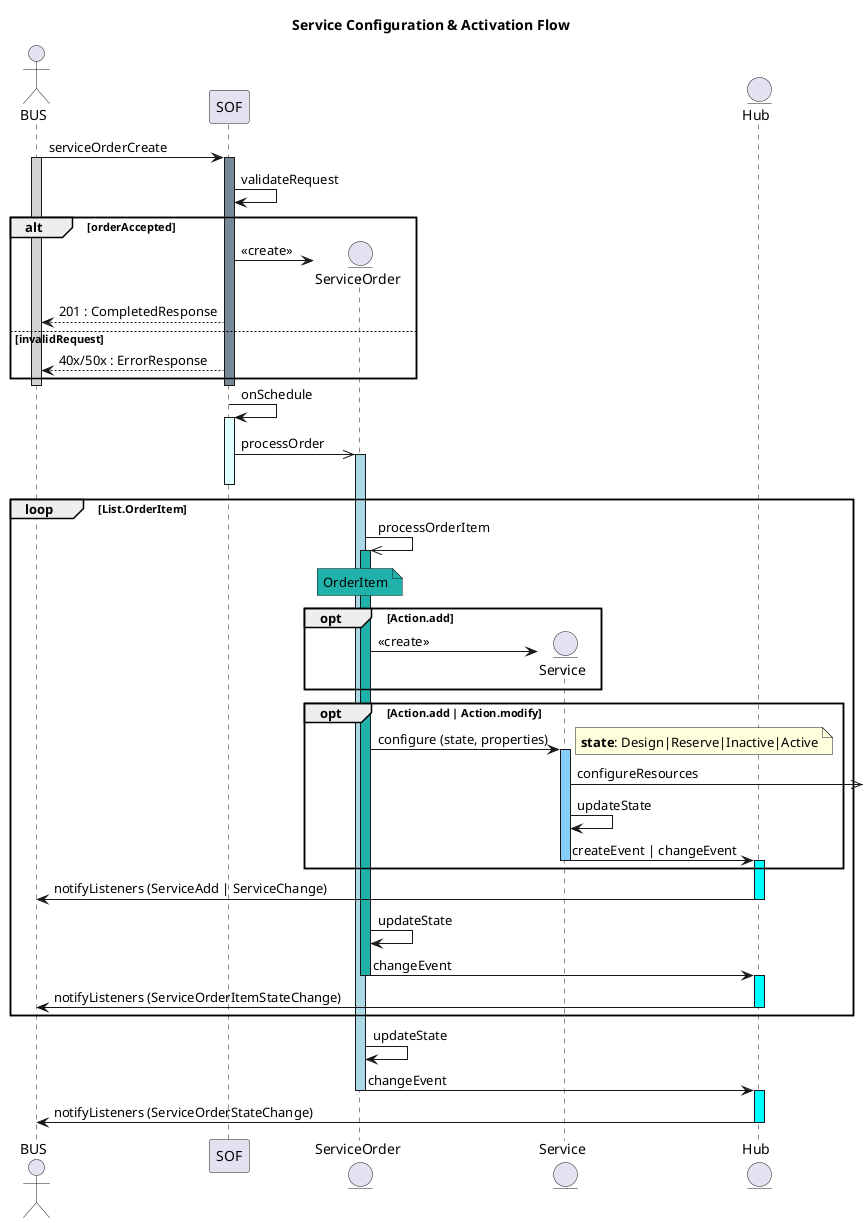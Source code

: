 @startuml
title Service Configuration & Activation Flow
actor BUS
participant SOF
entity ServiceOrder
entity Service
entity Hub

BUS -> SOF: serviceOrderCreate
activate BUS #LightGray
activate SOF #LightSlateGrey
SOF -> SOF : validateRequest
alt orderAccepted
    create ServiceOrder
    SOF -> ServiceOrder: <<create>>
    SOF --> BUS: 201 : CompletedResponse
else invalidRequest
    SOF --> BUS: 40x/50x : ErrorResponse
end
deactivate BUS
deactivate SOF

SOF -> SOF : onSchedule
activate SOF #LightCyan
SOF ->> ServiceOrder : processOrder
activate ServiceOrder #LightBlue
deactivate SOF

loop List.OrderItem
    ServiceOrder ->> ServiceOrder : processOrderItem
    activate ServiceOrder #LightSeaGreen
    note over ServiceOrder #LightSeaGreen : OrderItem 
    opt Action.add
        create Service
        ServiceOrder -> Service : <<create>>
    end
    opt Action.add | Action.modify
        ServiceOrder -> Service : configure (state, properties)
        note right
            **state**: Design|Reserve|Inactive|Active
        end note
        activate Service #LightSkyBlue
            Service ->>] : configureResources
            Service -> Service : updateState
            Service -> Hub : createEvent | changeEvent
        deactivate Service
        activate Hub #aqua
    end
    
    Hub -> BUS : notifyListeners (ServiceAdd | ServiceChange)
    deactivate Hub

    ServiceOrder -> ServiceOrder : updateState
    ServiceOrder -> Hub : changeEvent
    deactivate ServiceOrder
    activate Hub #aqua
    Hub -> BUS : notifyListeners (ServiceOrderItemStateChange)
    deactivate Hub
end

ServiceOrder -> ServiceOrder : updateState
ServiceOrder -> Hub : changeEvent
deactivate ServiceOrder

activate Hub #aqua
Hub -> BUS : notifyListeners (ServiceOrderStateChange)
deactivate Hub

@enduml